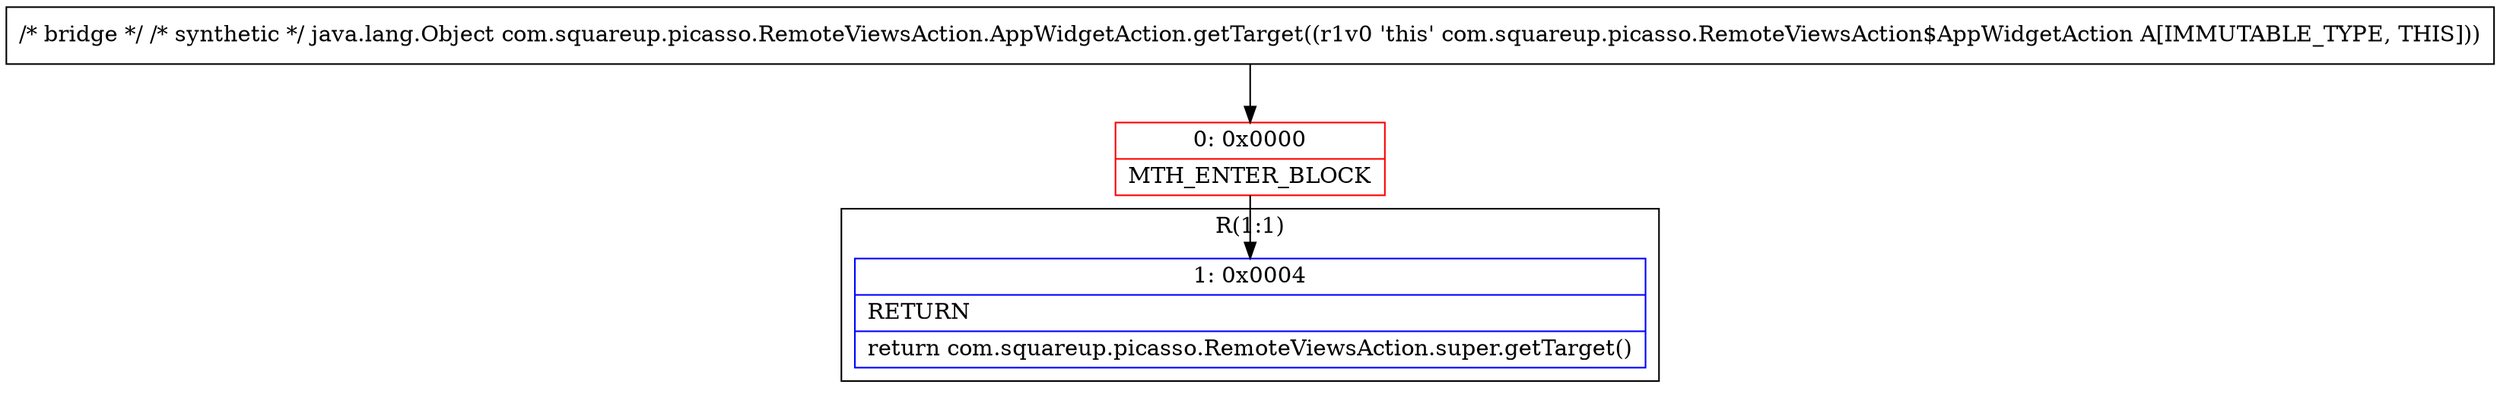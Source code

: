 digraph "CFG forcom.squareup.picasso.RemoteViewsAction.AppWidgetAction.getTarget()Ljava\/lang\/Object;" {
subgraph cluster_Region_486763053 {
label = "R(1:1)";
node [shape=record,color=blue];
Node_1 [shape=record,label="{1\:\ 0x0004|RETURN\l|return com.squareup.picasso.RemoteViewsAction.super.getTarget()\l}"];
}
Node_0 [shape=record,color=red,label="{0\:\ 0x0000|MTH_ENTER_BLOCK\l}"];
MethodNode[shape=record,label="{\/* bridge *\/ \/* synthetic *\/ java.lang.Object com.squareup.picasso.RemoteViewsAction.AppWidgetAction.getTarget((r1v0 'this' com.squareup.picasso.RemoteViewsAction$AppWidgetAction A[IMMUTABLE_TYPE, THIS])) }"];
MethodNode -> Node_0;
Node_0 -> Node_1;
}

